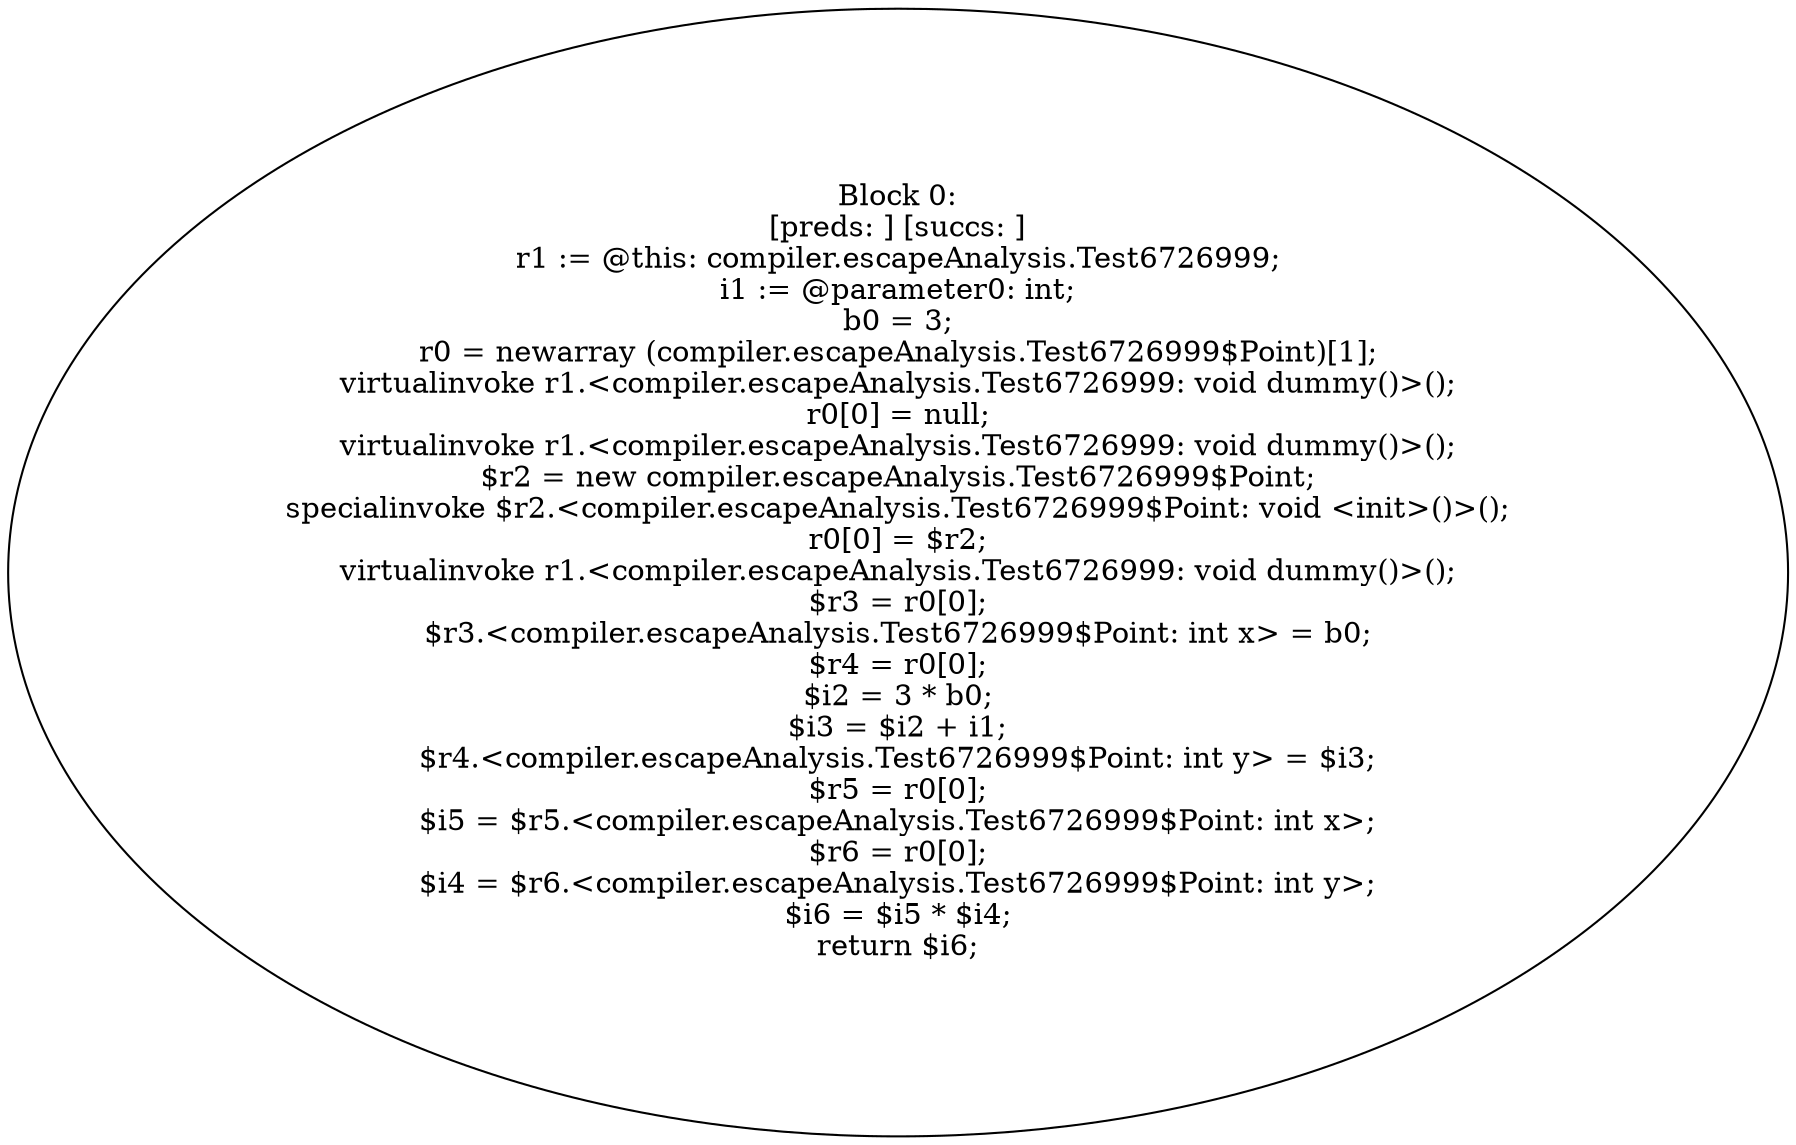 digraph "unitGraph" {
    "Block 0:
[preds: ] [succs: ]
r1 := @this: compiler.escapeAnalysis.Test6726999;
i1 := @parameter0: int;
b0 = 3;
r0 = newarray (compiler.escapeAnalysis.Test6726999$Point)[1];
virtualinvoke r1.<compiler.escapeAnalysis.Test6726999: void dummy()>();
r0[0] = null;
virtualinvoke r1.<compiler.escapeAnalysis.Test6726999: void dummy()>();
$r2 = new compiler.escapeAnalysis.Test6726999$Point;
specialinvoke $r2.<compiler.escapeAnalysis.Test6726999$Point: void <init>()>();
r0[0] = $r2;
virtualinvoke r1.<compiler.escapeAnalysis.Test6726999: void dummy()>();
$r3 = r0[0];
$r3.<compiler.escapeAnalysis.Test6726999$Point: int x> = b0;
$r4 = r0[0];
$i2 = 3 * b0;
$i3 = $i2 + i1;
$r4.<compiler.escapeAnalysis.Test6726999$Point: int y> = $i3;
$r5 = r0[0];
$i5 = $r5.<compiler.escapeAnalysis.Test6726999$Point: int x>;
$r6 = r0[0];
$i4 = $r6.<compiler.escapeAnalysis.Test6726999$Point: int y>;
$i6 = $i5 * $i4;
return $i6;
"
}
